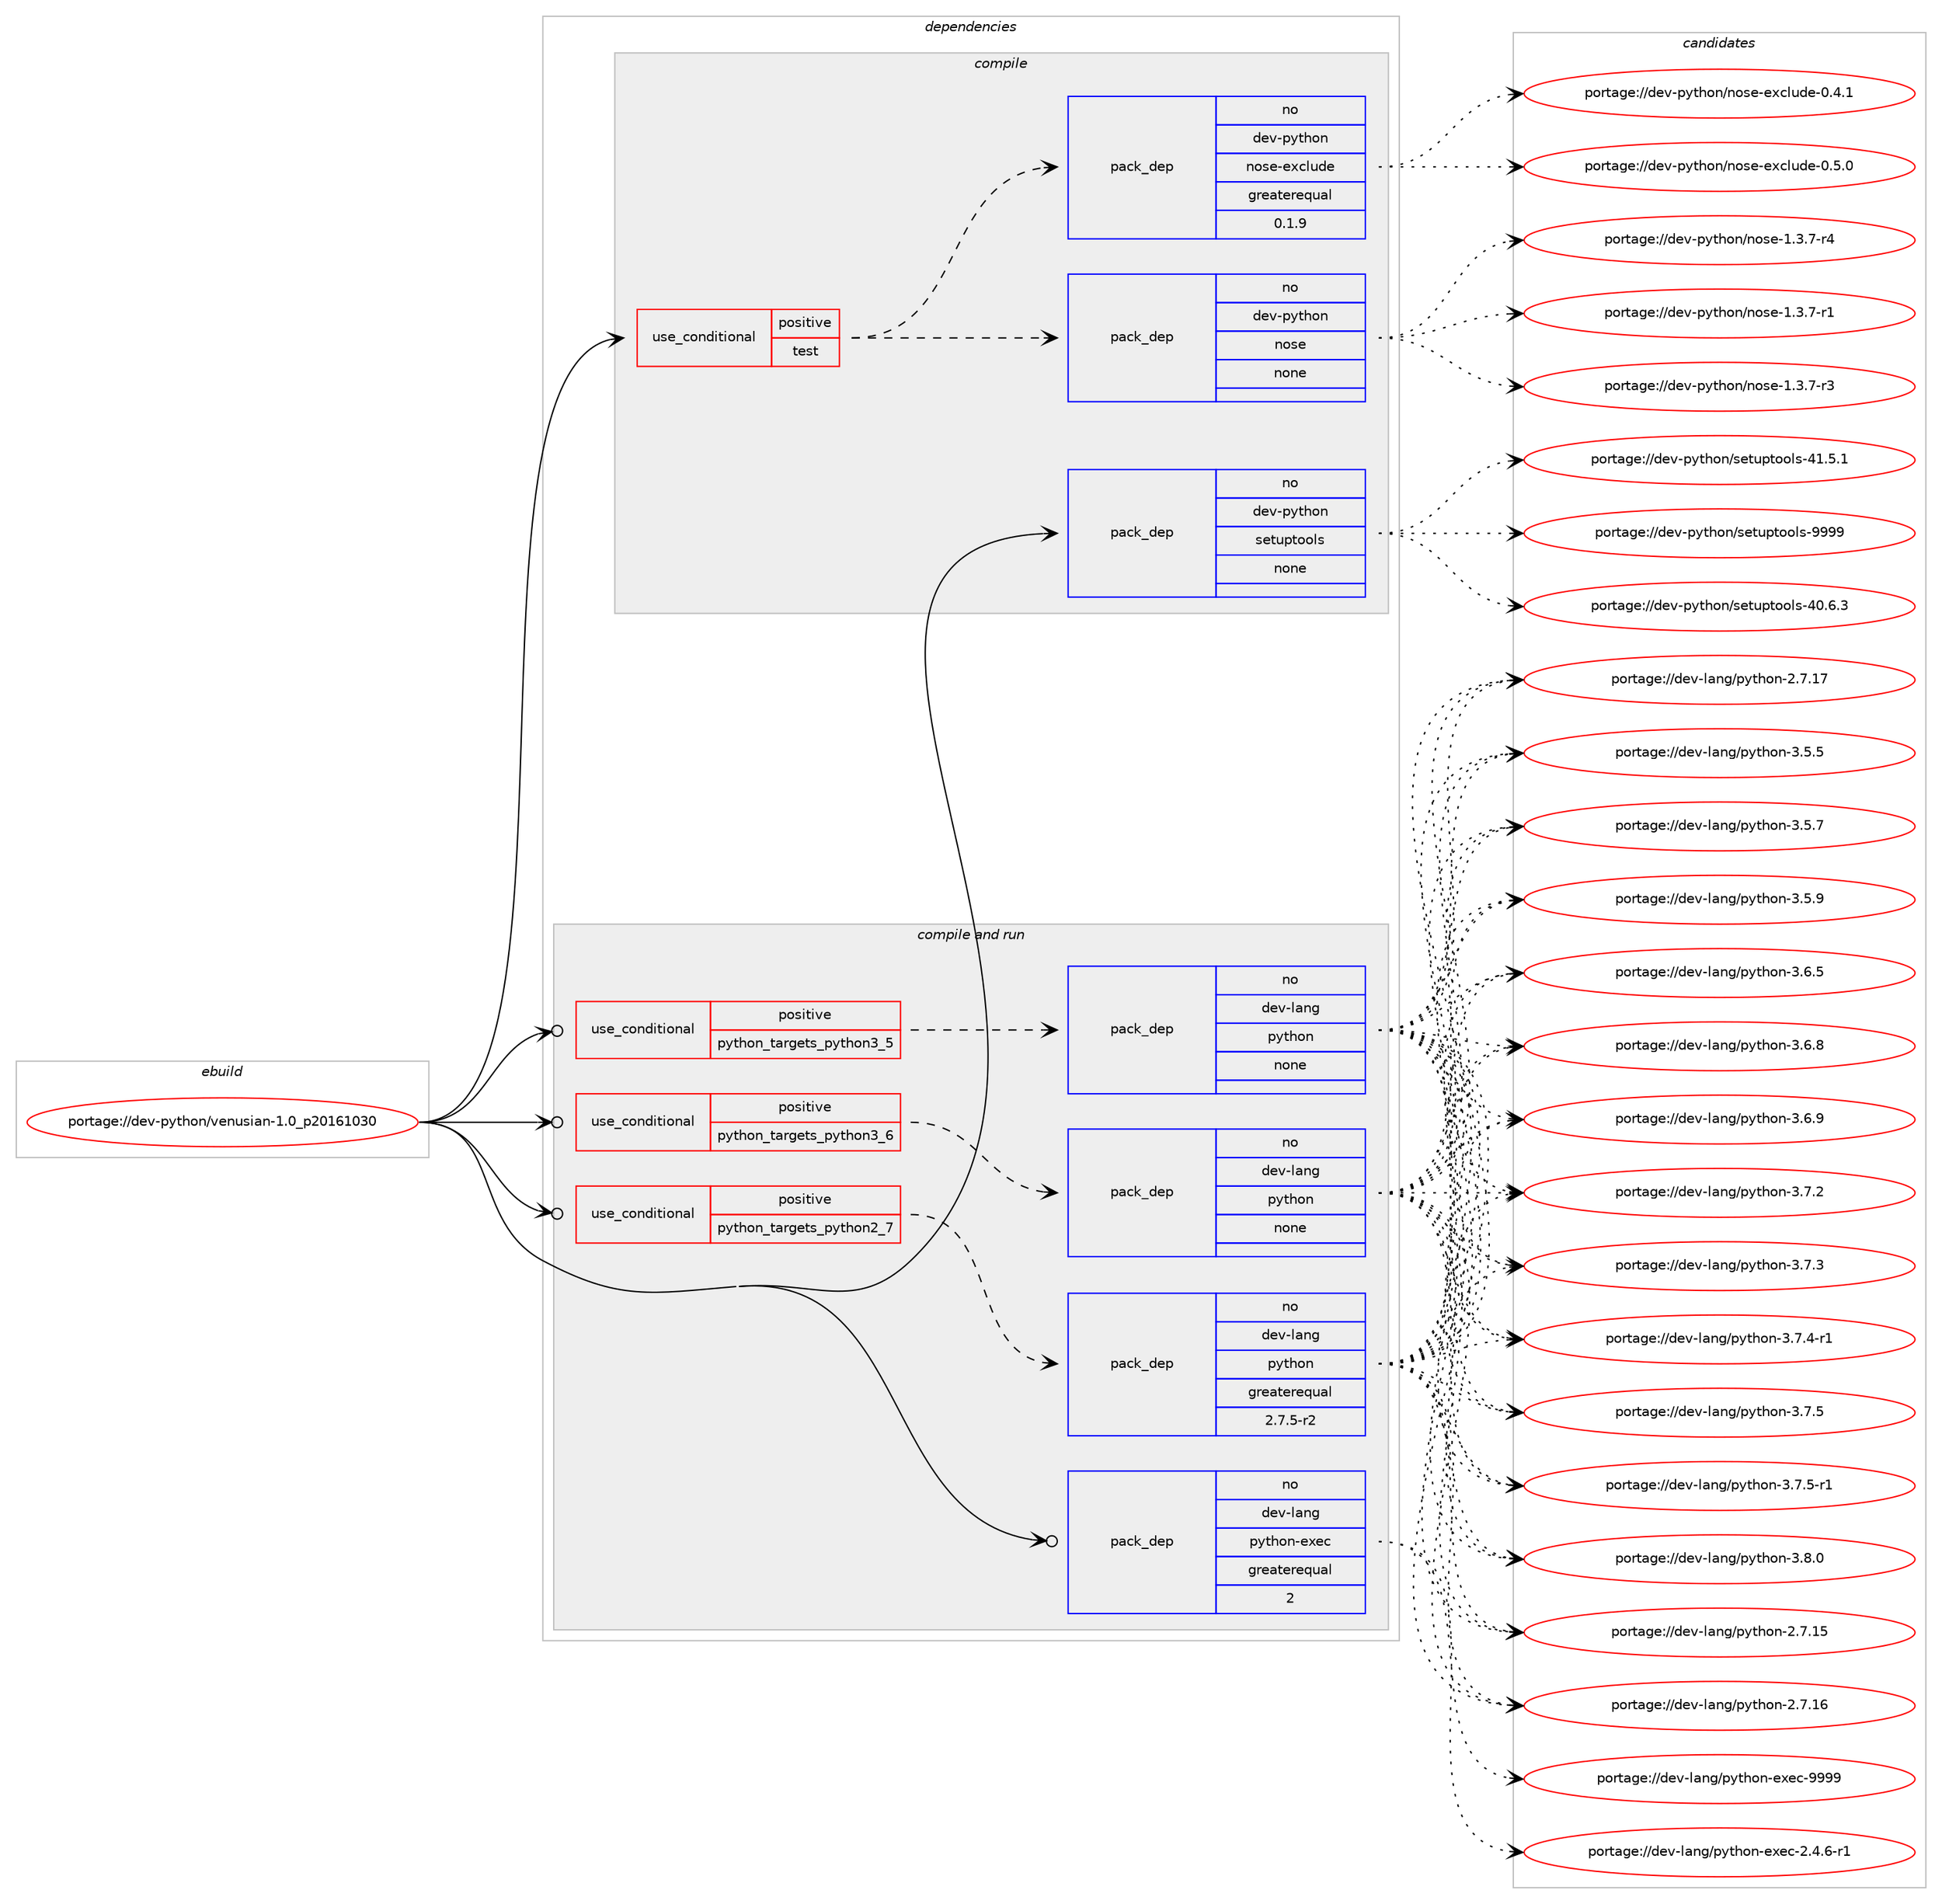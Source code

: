 digraph prolog {

# *************
# Graph options
# *************

newrank=true;
concentrate=true;
compound=true;
graph [rankdir=LR,fontname=Helvetica,fontsize=10,ranksep=1.5];#, ranksep=2.5, nodesep=0.2];
edge  [arrowhead=vee];
node  [fontname=Helvetica,fontsize=10];

# **********
# The ebuild
# **********

subgraph cluster_leftcol {
color=gray;
rank=same;
label=<<i>ebuild</i>>;
id [label="portage://dev-python/venusian-1.0_p20161030", color=red, width=4, href="../dev-python/venusian-1.0_p20161030.svg"];
}

# ****************
# The dependencies
# ****************

subgraph cluster_midcol {
color=gray;
label=<<i>dependencies</i>>;
subgraph cluster_compile {
fillcolor="#eeeeee";
style=filled;
label=<<i>compile</i>>;
subgraph cond40408 {
dependency177910 [label=<<TABLE BORDER="0" CELLBORDER="1" CELLSPACING="0" CELLPADDING="4"><TR><TD ROWSPAN="3" CELLPADDING="10">use_conditional</TD></TR><TR><TD>positive</TD></TR><TR><TD>test</TD></TR></TABLE>>, shape=none, color=red];
subgraph pack134092 {
dependency177911 [label=<<TABLE BORDER="0" CELLBORDER="1" CELLSPACING="0" CELLPADDING="4" WIDTH="220"><TR><TD ROWSPAN="6" CELLPADDING="30">pack_dep</TD></TR><TR><TD WIDTH="110">no</TD></TR><TR><TD>dev-python</TD></TR><TR><TD>nose</TD></TR><TR><TD>none</TD></TR><TR><TD></TD></TR></TABLE>>, shape=none, color=blue];
}
dependency177910:e -> dependency177911:w [weight=20,style="dashed",arrowhead="vee"];
subgraph pack134093 {
dependency177912 [label=<<TABLE BORDER="0" CELLBORDER="1" CELLSPACING="0" CELLPADDING="4" WIDTH="220"><TR><TD ROWSPAN="6" CELLPADDING="30">pack_dep</TD></TR><TR><TD WIDTH="110">no</TD></TR><TR><TD>dev-python</TD></TR><TR><TD>nose-exclude</TD></TR><TR><TD>greaterequal</TD></TR><TR><TD>0.1.9</TD></TR></TABLE>>, shape=none, color=blue];
}
dependency177910:e -> dependency177912:w [weight=20,style="dashed",arrowhead="vee"];
}
id:e -> dependency177910:w [weight=20,style="solid",arrowhead="vee"];
subgraph pack134094 {
dependency177913 [label=<<TABLE BORDER="0" CELLBORDER="1" CELLSPACING="0" CELLPADDING="4" WIDTH="220"><TR><TD ROWSPAN="6" CELLPADDING="30">pack_dep</TD></TR><TR><TD WIDTH="110">no</TD></TR><TR><TD>dev-python</TD></TR><TR><TD>setuptools</TD></TR><TR><TD>none</TD></TR><TR><TD></TD></TR></TABLE>>, shape=none, color=blue];
}
id:e -> dependency177913:w [weight=20,style="solid",arrowhead="vee"];
}
subgraph cluster_compileandrun {
fillcolor="#eeeeee";
style=filled;
label=<<i>compile and run</i>>;
subgraph cond40409 {
dependency177914 [label=<<TABLE BORDER="0" CELLBORDER="1" CELLSPACING="0" CELLPADDING="4"><TR><TD ROWSPAN="3" CELLPADDING="10">use_conditional</TD></TR><TR><TD>positive</TD></TR><TR><TD>python_targets_python2_7</TD></TR></TABLE>>, shape=none, color=red];
subgraph pack134095 {
dependency177915 [label=<<TABLE BORDER="0" CELLBORDER="1" CELLSPACING="0" CELLPADDING="4" WIDTH="220"><TR><TD ROWSPAN="6" CELLPADDING="30">pack_dep</TD></TR><TR><TD WIDTH="110">no</TD></TR><TR><TD>dev-lang</TD></TR><TR><TD>python</TD></TR><TR><TD>greaterequal</TD></TR><TR><TD>2.7.5-r2</TD></TR></TABLE>>, shape=none, color=blue];
}
dependency177914:e -> dependency177915:w [weight=20,style="dashed",arrowhead="vee"];
}
id:e -> dependency177914:w [weight=20,style="solid",arrowhead="odotvee"];
subgraph cond40410 {
dependency177916 [label=<<TABLE BORDER="0" CELLBORDER="1" CELLSPACING="0" CELLPADDING="4"><TR><TD ROWSPAN="3" CELLPADDING="10">use_conditional</TD></TR><TR><TD>positive</TD></TR><TR><TD>python_targets_python3_5</TD></TR></TABLE>>, shape=none, color=red];
subgraph pack134096 {
dependency177917 [label=<<TABLE BORDER="0" CELLBORDER="1" CELLSPACING="0" CELLPADDING="4" WIDTH="220"><TR><TD ROWSPAN="6" CELLPADDING="30">pack_dep</TD></TR><TR><TD WIDTH="110">no</TD></TR><TR><TD>dev-lang</TD></TR><TR><TD>python</TD></TR><TR><TD>none</TD></TR><TR><TD></TD></TR></TABLE>>, shape=none, color=blue];
}
dependency177916:e -> dependency177917:w [weight=20,style="dashed",arrowhead="vee"];
}
id:e -> dependency177916:w [weight=20,style="solid",arrowhead="odotvee"];
subgraph cond40411 {
dependency177918 [label=<<TABLE BORDER="0" CELLBORDER="1" CELLSPACING="0" CELLPADDING="4"><TR><TD ROWSPAN="3" CELLPADDING="10">use_conditional</TD></TR><TR><TD>positive</TD></TR><TR><TD>python_targets_python3_6</TD></TR></TABLE>>, shape=none, color=red];
subgraph pack134097 {
dependency177919 [label=<<TABLE BORDER="0" CELLBORDER="1" CELLSPACING="0" CELLPADDING="4" WIDTH="220"><TR><TD ROWSPAN="6" CELLPADDING="30">pack_dep</TD></TR><TR><TD WIDTH="110">no</TD></TR><TR><TD>dev-lang</TD></TR><TR><TD>python</TD></TR><TR><TD>none</TD></TR><TR><TD></TD></TR></TABLE>>, shape=none, color=blue];
}
dependency177918:e -> dependency177919:w [weight=20,style="dashed",arrowhead="vee"];
}
id:e -> dependency177918:w [weight=20,style="solid",arrowhead="odotvee"];
subgraph pack134098 {
dependency177920 [label=<<TABLE BORDER="0" CELLBORDER="1" CELLSPACING="0" CELLPADDING="4" WIDTH="220"><TR><TD ROWSPAN="6" CELLPADDING="30">pack_dep</TD></TR><TR><TD WIDTH="110">no</TD></TR><TR><TD>dev-lang</TD></TR><TR><TD>python-exec</TD></TR><TR><TD>greaterequal</TD></TR><TR><TD>2</TD></TR></TABLE>>, shape=none, color=blue];
}
id:e -> dependency177920:w [weight=20,style="solid",arrowhead="odotvee"];
}
subgraph cluster_run {
fillcolor="#eeeeee";
style=filled;
label=<<i>run</i>>;
}
}

# **************
# The candidates
# **************

subgraph cluster_choices {
rank=same;
color=gray;
label=<<i>candidates</i>>;

subgraph choice134092 {
color=black;
nodesep=1;
choiceportage10010111845112121116104111110471101111151014549465146554511449 [label="portage://dev-python/nose-1.3.7-r1", color=red, width=4,href="../dev-python/nose-1.3.7-r1.svg"];
choiceportage10010111845112121116104111110471101111151014549465146554511451 [label="portage://dev-python/nose-1.3.7-r3", color=red, width=4,href="../dev-python/nose-1.3.7-r3.svg"];
choiceportage10010111845112121116104111110471101111151014549465146554511452 [label="portage://dev-python/nose-1.3.7-r4", color=red, width=4,href="../dev-python/nose-1.3.7-r4.svg"];
dependency177911:e -> choiceportage10010111845112121116104111110471101111151014549465146554511449:w [style=dotted,weight="100"];
dependency177911:e -> choiceportage10010111845112121116104111110471101111151014549465146554511451:w [style=dotted,weight="100"];
dependency177911:e -> choiceportage10010111845112121116104111110471101111151014549465146554511452:w [style=dotted,weight="100"];
}
subgraph choice134093 {
color=black;
nodesep=1;
choiceportage10010111845112121116104111110471101111151014510112099108117100101454846524649 [label="portage://dev-python/nose-exclude-0.4.1", color=red, width=4,href="../dev-python/nose-exclude-0.4.1.svg"];
choiceportage10010111845112121116104111110471101111151014510112099108117100101454846534648 [label="portage://dev-python/nose-exclude-0.5.0", color=red, width=4,href="../dev-python/nose-exclude-0.5.0.svg"];
dependency177912:e -> choiceportage10010111845112121116104111110471101111151014510112099108117100101454846524649:w [style=dotted,weight="100"];
dependency177912:e -> choiceportage10010111845112121116104111110471101111151014510112099108117100101454846534648:w [style=dotted,weight="100"];
}
subgraph choice134094 {
color=black;
nodesep=1;
choiceportage100101118451121211161041111104711510111611711211611111110811545524846544651 [label="portage://dev-python/setuptools-40.6.3", color=red, width=4,href="../dev-python/setuptools-40.6.3.svg"];
choiceportage100101118451121211161041111104711510111611711211611111110811545524946534649 [label="portage://dev-python/setuptools-41.5.1", color=red, width=4,href="../dev-python/setuptools-41.5.1.svg"];
choiceportage10010111845112121116104111110471151011161171121161111111081154557575757 [label="portage://dev-python/setuptools-9999", color=red, width=4,href="../dev-python/setuptools-9999.svg"];
dependency177913:e -> choiceportage100101118451121211161041111104711510111611711211611111110811545524846544651:w [style=dotted,weight="100"];
dependency177913:e -> choiceportage100101118451121211161041111104711510111611711211611111110811545524946534649:w [style=dotted,weight="100"];
dependency177913:e -> choiceportage10010111845112121116104111110471151011161171121161111111081154557575757:w [style=dotted,weight="100"];
}
subgraph choice134095 {
color=black;
nodesep=1;
choiceportage10010111845108971101034711212111610411111045504655464953 [label="portage://dev-lang/python-2.7.15", color=red, width=4,href="../dev-lang/python-2.7.15.svg"];
choiceportage10010111845108971101034711212111610411111045504655464954 [label="portage://dev-lang/python-2.7.16", color=red, width=4,href="../dev-lang/python-2.7.16.svg"];
choiceportage10010111845108971101034711212111610411111045504655464955 [label="portage://dev-lang/python-2.7.17", color=red, width=4,href="../dev-lang/python-2.7.17.svg"];
choiceportage100101118451089711010347112121116104111110455146534653 [label="portage://dev-lang/python-3.5.5", color=red, width=4,href="../dev-lang/python-3.5.5.svg"];
choiceportage100101118451089711010347112121116104111110455146534655 [label="portage://dev-lang/python-3.5.7", color=red, width=4,href="../dev-lang/python-3.5.7.svg"];
choiceportage100101118451089711010347112121116104111110455146534657 [label="portage://dev-lang/python-3.5.9", color=red, width=4,href="../dev-lang/python-3.5.9.svg"];
choiceportage100101118451089711010347112121116104111110455146544653 [label="portage://dev-lang/python-3.6.5", color=red, width=4,href="../dev-lang/python-3.6.5.svg"];
choiceportage100101118451089711010347112121116104111110455146544656 [label="portage://dev-lang/python-3.6.8", color=red, width=4,href="../dev-lang/python-3.6.8.svg"];
choiceportage100101118451089711010347112121116104111110455146544657 [label="portage://dev-lang/python-3.6.9", color=red, width=4,href="../dev-lang/python-3.6.9.svg"];
choiceportage100101118451089711010347112121116104111110455146554650 [label="portage://dev-lang/python-3.7.2", color=red, width=4,href="../dev-lang/python-3.7.2.svg"];
choiceportage100101118451089711010347112121116104111110455146554651 [label="portage://dev-lang/python-3.7.3", color=red, width=4,href="../dev-lang/python-3.7.3.svg"];
choiceportage1001011184510897110103471121211161041111104551465546524511449 [label="portage://dev-lang/python-3.7.4-r1", color=red, width=4,href="../dev-lang/python-3.7.4-r1.svg"];
choiceportage100101118451089711010347112121116104111110455146554653 [label="portage://dev-lang/python-3.7.5", color=red, width=4,href="../dev-lang/python-3.7.5.svg"];
choiceportage1001011184510897110103471121211161041111104551465546534511449 [label="portage://dev-lang/python-3.7.5-r1", color=red, width=4,href="../dev-lang/python-3.7.5-r1.svg"];
choiceportage100101118451089711010347112121116104111110455146564648 [label="portage://dev-lang/python-3.8.0", color=red, width=4,href="../dev-lang/python-3.8.0.svg"];
dependency177915:e -> choiceportage10010111845108971101034711212111610411111045504655464953:w [style=dotted,weight="100"];
dependency177915:e -> choiceportage10010111845108971101034711212111610411111045504655464954:w [style=dotted,weight="100"];
dependency177915:e -> choiceportage10010111845108971101034711212111610411111045504655464955:w [style=dotted,weight="100"];
dependency177915:e -> choiceportage100101118451089711010347112121116104111110455146534653:w [style=dotted,weight="100"];
dependency177915:e -> choiceportage100101118451089711010347112121116104111110455146534655:w [style=dotted,weight="100"];
dependency177915:e -> choiceportage100101118451089711010347112121116104111110455146534657:w [style=dotted,weight="100"];
dependency177915:e -> choiceportage100101118451089711010347112121116104111110455146544653:w [style=dotted,weight="100"];
dependency177915:e -> choiceportage100101118451089711010347112121116104111110455146544656:w [style=dotted,weight="100"];
dependency177915:e -> choiceportage100101118451089711010347112121116104111110455146544657:w [style=dotted,weight="100"];
dependency177915:e -> choiceportage100101118451089711010347112121116104111110455146554650:w [style=dotted,weight="100"];
dependency177915:e -> choiceportage100101118451089711010347112121116104111110455146554651:w [style=dotted,weight="100"];
dependency177915:e -> choiceportage1001011184510897110103471121211161041111104551465546524511449:w [style=dotted,weight="100"];
dependency177915:e -> choiceportage100101118451089711010347112121116104111110455146554653:w [style=dotted,weight="100"];
dependency177915:e -> choiceportage1001011184510897110103471121211161041111104551465546534511449:w [style=dotted,weight="100"];
dependency177915:e -> choiceportage100101118451089711010347112121116104111110455146564648:w [style=dotted,weight="100"];
}
subgraph choice134096 {
color=black;
nodesep=1;
choiceportage10010111845108971101034711212111610411111045504655464953 [label="portage://dev-lang/python-2.7.15", color=red, width=4,href="../dev-lang/python-2.7.15.svg"];
choiceportage10010111845108971101034711212111610411111045504655464954 [label="portage://dev-lang/python-2.7.16", color=red, width=4,href="../dev-lang/python-2.7.16.svg"];
choiceportage10010111845108971101034711212111610411111045504655464955 [label="portage://dev-lang/python-2.7.17", color=red, width=4,href="../dev-lang/python-2.7.17.svg"];
choiceportage100101118451089711010347112121116104111110455146534653 [label="portage://dev-lang/python-3.5.5", color=red, width=4,href="../dev-lang/python-3.5.5.svg"];
choiceportage100101118451089711010347112121116104111110455146534655 [label="portage://dev-lang/python-3.5.7", color=red, width=4,href="../dev-lang/python-3.5.7.svg"];
choiceportage100101118451089711010347112121116104111110455146534657 [label="portage://dev-lang/python-3.5.9", color=red, width=4,href="../dev-lang/python-3.5.9.svg"];
choiceportage100101118451089711010347112121116104111110455146544653 [label="portage://dev-lang/python-3.6.5", color=red, width=4,href="../dev-lang/python-3.6.5.svg"];
choiceportage100101118451089711010347112121116104111110455146544656 [label="portage://dev-lang/python-3.6.8", color=red, width=4,href="../dev-lang/python-3.6.8.svg"];
choiceportage100101118451089711010347112121116104111110455146544657 [label="portage://dev-lang/python-3.6.9", color=red, width=4,href="../dev-lang/python-3.6.9.svg"];
choiceportage100101118451089711010347112121116104111110455146554650 [label="portage://dev-lang/python-3.7.2", color=red, width=4,href="../dev-lang/python-3.7.2.svg"];
choiceportage100101118451089711010347112121116104111110455146554651 [label="portage://dev-lang/python-3.7.3", color=red, width=4,href="../dev-lang/python-3.7.3.svg"];
choiceportage1001011184510897110103471121211161041111104551465546524511449 [label="portage://dev-lang/python-3.7.4-r1", color=red, width=4,href="../dev-lang/python-3.7.4-r1.svg"];
choiceportage100101118451089711010347112121116104111110455146554653 [label="portage://dev-lang/python-3.7.5", color=red, width=4,href="../dev-lang/python-3.7.5.svg"];
choiceportage1001011184510897110103471121211161041111104551465546534511449 [label="portage://dev-lang/python-3.7.5-r1", color=red, width=4,href="../dev-lang/python-3.7.5-r1.svg"];
choiceportage100101118451089711010347112121116104111110455146564648 [label="portage://dev-lang/python-3.8.0", color=red, width=4,href="../dev-lang/python-3.8.0.svg"];
dependency177917:e -> choiceportage10010111845108971101034711212111610411111045504655464953:w [style=dotted,weight="100"];
dependency177917:e -> choiceportage10010111845108971101034711212111610411111045504655464954:w [style=dotted,weight="100"];
dependency177917:e -> choiceportage10010111845108971101034711212111610411111045504655464955:w [style=dotted,weight="100"];
dependency177917:e -> choiceportage100101118451089711010347112121116104111110455146534653:w [style=dotted,weight="100"];
dependency177917:e -> choiceportage100101118451089711010347112121116104111110455146534655:w [style=dotted,weight="100"];
dependency177917:e -> choiceportage100101118451089711010347112121116104111110455146534657:w [style=dotted,weight="100"];
dependency177917:e -> choiceportage100101118451089711010347112121116104111110455146544653:w [style=dotted,weight="100"];
dependency177917:e -> choiceportage100101118451089711010347112121116104111110455146544656:w [style=dotted,weight="100"];
dependency177917:e -> choiceportage100101118451089711010347112121116104111110455146544657:w [style=dotted,weight="100"];
dependency177917:e -> choiceportage100101118451089711010347112121116104111110455146554650:w [style=dotted,weight="100"];
dependency177917:e -> choiceportage100101118451089711010347112121116104111110455146554651:w [style=dotted,weight="100"];
dependency177917:e -> choiceportage1001011184510897110103471121211161041111104551465546524511449:w [style=dotted,weight="100"];
dependency177917:e -> choiceportage100101118451089711010347112121116104111110455146554653:w [style=dotted,weight="100"];
dependency177917:e -> choiceportage1001011184510897110103471121211161041111104551465546534511449:w [style=dotted,weight="100"];
dependency177917:e -> choiceportage100101118451089711010347112121116104111110455146564648:w [style=dotted,weight="100"];
}
subgraph choice134097 {
color=black;
nodesep=1;
choiceportage10010111845108971101034711212111610411111045504655464953 [label="portage://dev-lang/python-2.7.15", color=red, width=4,href="../dev-lang/python-2.7.15.svg"];
choiceportage10010111845108971101034711212111610411111045504655464954 [label="portage://dev-lang/python-2.7.16", color=red, width=4,href="../dev-lang/python-2.7.16.svg"];
choiceportage10010111845108971101034711212111610411111045504655464955 [label="portage://dev-lang/python-2.7.17", color=red, width=4,href="../dev-lang/python-2.7.17.svg"];
choiceportage100101118451089711010347112121116104111110455146534653 [label="portage://dev-lang/python-3.5.5", color=red, width=4,href="../dev-lang/python-3.5.5.svg"];
choiceportage100101118451089711010347112121116104111110455146534655 [label="portage://dev-lang/python-3.5.7", color=red, width=4,href="../dev-lang/python-3.5.7.svg"];
choiceportage100101118451089711010347112121116104111110455146534657 [label="portage://dev-lang/python-3.5.9", color=red, width=4,href="../dev-lang/python-3.5.9.svg"];
choiceportage100101118451089711010347112121116104111110455146544653 [label="portage://dev-lang/python-3.6.5", color=red, width=4,href="../dev-lang/python-3.6.5.svg"];
choiceportage100101118451089711010347112121116104111110455146544656 [label="portage://dev-lang/python-3.6.8", color=red, width=4,href="../dev-lang/python-3.6.8.svg"];
choiceportage100101118451089711010347112121116104111110455146544657 [label="portage://dev-lang/python-3.6.9", color=red, width=4,href="../dev-lang/python-3.6.9.svg"];
choiceportage100101118451089711010347112121116104111110455146554650 [label="portage://dev-lang/python-3.7.2", color=red, width=4,href="../dev-lang/python-3.7.2.svg"];
choiceportage100101118451089711010347112121116104111110455146554651 [label="portage://dev-lang/python-3.7.3", color=red, width=4,href="../dev-lang/python-3.7.3.svg"];
choiceportage1001011184510897110103471121211161041111104551465546524511449 [label="portage://dev-lang/python-3.7.4-r1", color=red, width=4,href="../dev-lang/python-3.7.4-r1.svg"];
choiceportage100101118451089711010347112121116104111110455146554653 [label="portage://dev-lang/python-3.7.5", color=red, width=4,href="../dev-lang/python-3.7.5.svg"];
choiceportage1001011184510897110103471121211161041111104551465546534511449 [label="portage://dev-lang/python-3.7.5-r1", color=red, width=4,href="../dev-lang/python-3.7.5-r1.svg"];
choiceportage100101118451089711010347112121116104111110455146564648 [label="portage://dev-lang/python-3.8.0", color=red, width=4,href="../dev-lang/python-3.8.0.svg"];
dependency177919:e -> choiceportage10010111845108971101034711212111610411111045504655464953:w [style=dotted,weight="100"];
dependency177919:e -> choiceportage10010111845108971101034711212111610411111045504655464954:w [style=dotted,weight="100"];
dependency177919:e -> choiceportage10010111845108971101034711212111610411111045504655464955:w [style=dotted,weight="100"];
dependency177919:e -> choiceportage100101118451089711010347112121116104111110455146534653:w [style=dotted,weight="100"];
dependency177919:e -> choiceportage100101118451089711010347112121116104111110455146534655:w [style=dotted,weight="100"];
dependency177919:e -> choiceportage100101118451089711010347112121116104111110455146534657:w [style=dotted,weight="100"];
dependency177919:e -> choiceportage100101118451089711010347112121116104111110455146544653:w [style=dotted,weight="100"];
dependency177919:e -> choiceportage100101118451089711010347112121116104111110455146544656:w [style=dotted,weight="100"];
dependency177919:e -> choiceportage100101118451089711010347112121116104111110455146544657:w [style=dotted,weight="100"];
dependency177919:e -> choiceportage100101118451089711010347112121116104111110455146554650:w [style=dotted,weight="100"];
dependency177919:e -> choiceportage100101118451089711010347112121116104111110455146554651:w [style=dotted,weight="100"];
dependency177919:e -> choiceportage1001011184510897110103471121211161041111104551465546524511449:w [style=dotted,weight="100"];
dependency177919:e -> choiceportage100101118451089711010347112121116104111110455146554653:w [style=dotted,weight="100"];
dependency177919:e -> choiceportage1001011184510897110103471121211161041111104551465546534511449:w [style=dotted,weight="100"];
dependency177919:e -> choiceportage100101118451089711010347112121116104111110455146564648:w [style=dotted,weight="100"];
}
subgraph choice134098 {
color=black;
nodesep=1;
choiceportage10010111845108971101034711212111610411111045101120101994550465246544511449 [label="portage://dev-lang/python-exec-2.4.6-r1", color=red, width=4,href="../dev-lang/python-exec-2.4.6-r1.svg"];
choiceportage10010111845108971101034711212111610411111045101120101994557575757 [label="portage://dev-lang/python-exec-9999", color=red, width=4,href="../dev-lang/python-exec-9999.svg"];
dependency177920:e -> choiceportage10010111845108971101034711212111610411111045101120101994550465246544511449:w [style=dotted,weight="100"];
dependency177920:e -> choiceportage10010111845108971101034711212111610411111045101120101994557575757:w [style=dotted,weight="100"];
}
}

}
